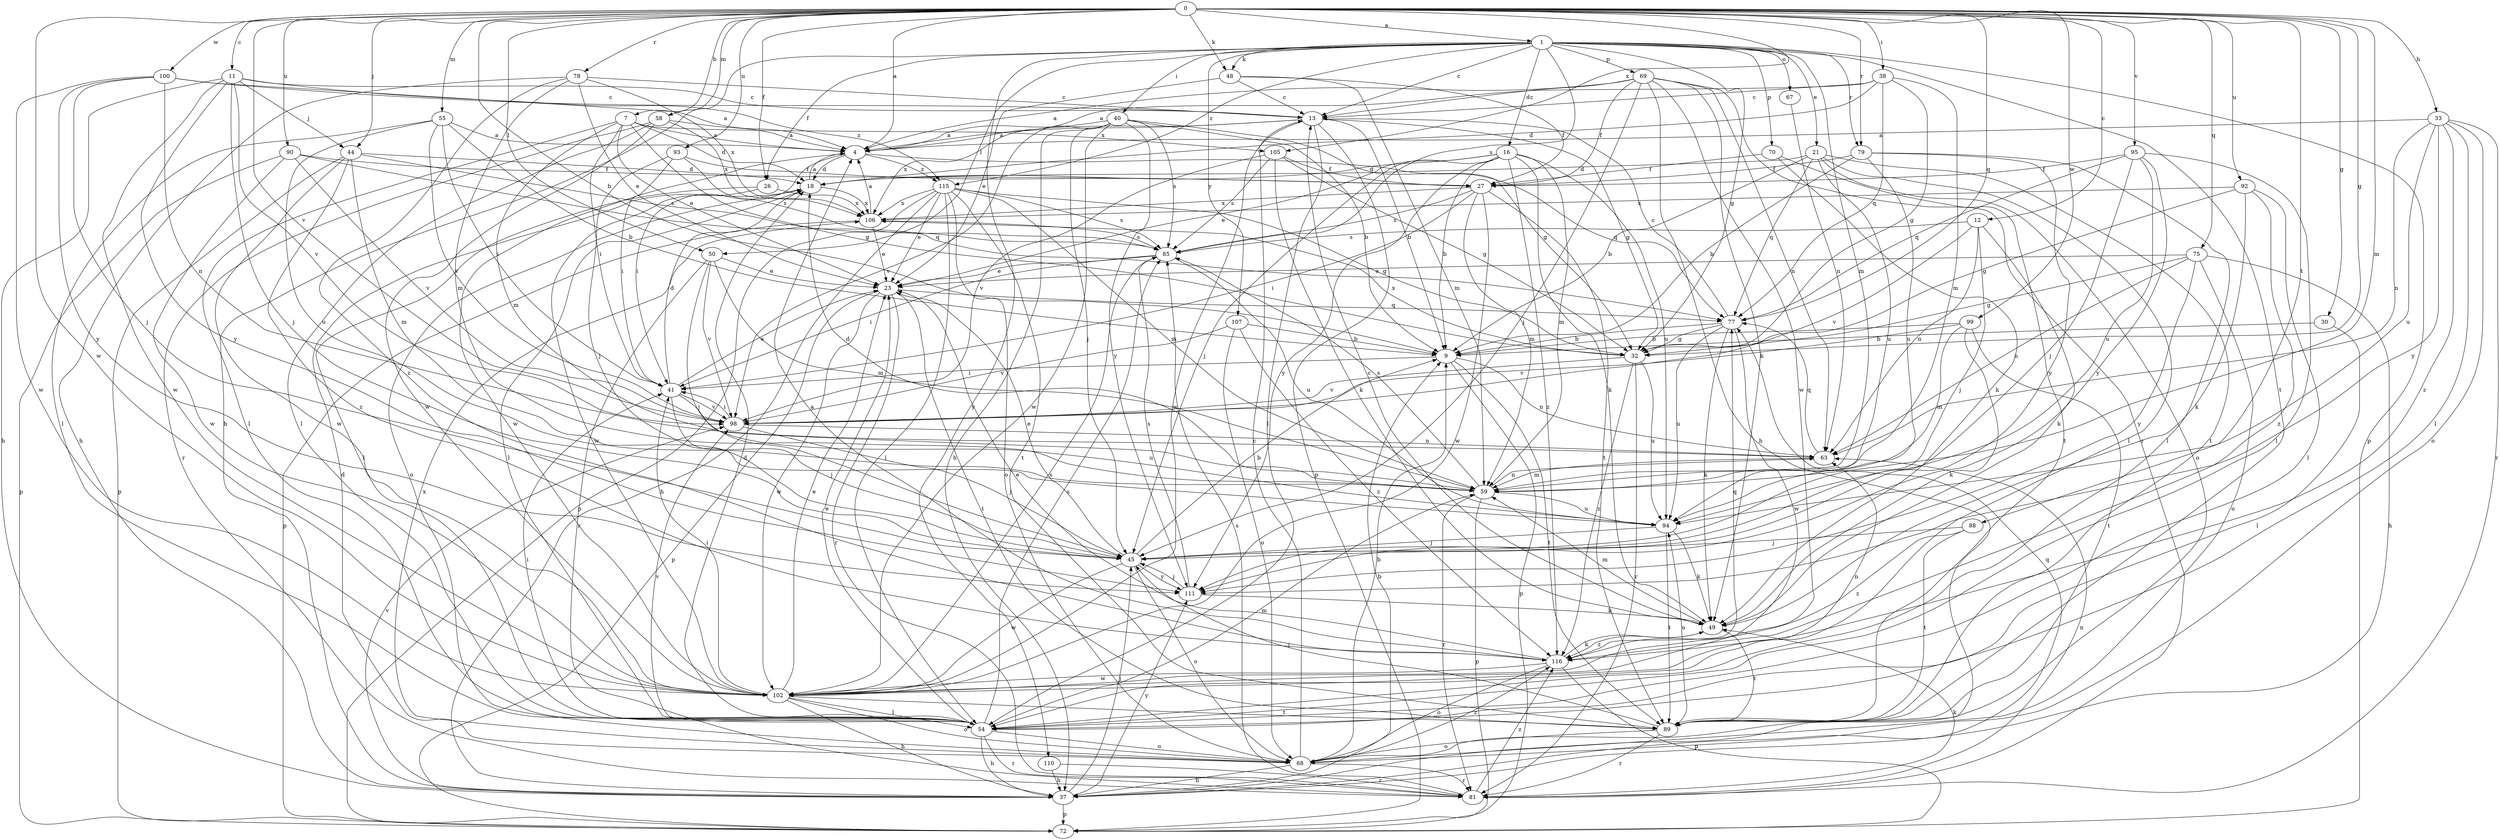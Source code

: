 strict digraph  {
0;
1;
4;
7;
9;
11;
12;
13;
16;
18;
21;
23;
26;
27;
30;
32;
33;
37;
38;
40;
41;
44;
45;
48;
49;
50;
54;
55;
58;
59;
63;
67;
68;
69;
70;
72;
75;
77;
78;
79;
81;
85;
88;
89;
90;
92;
93;
94;
95;
98;
99;
100;
102;
105;
106;
107;
110;
111;
115;
116;
0 -> 1  [label=a];
0 -> 4  [label=a];
0 -> 7  [label=b];
0 -> 9  [label=b];
0 -> 11  [label=c];
0 -> 12  [label=c];
0 -> 26  [label=f];
0 -> 30  [label=g];
0 -> 32  [label=g];
0 -> 33  [label=h];
0 -> 38  [label=i];
0 -> 44  [label=j];
0 -> 48  [label=k];
0 -> 50  [label=l];
0 -> 55  [label=m];
0 -> 58  [label=m];
0 -> 59  [label=m];
0 -> 75  [label=q];
0 -> 77  [label=q];
0 -> 78  [label=r];
0 -> 79  [label=r];
0 -> 88  [label=t];
0 -> 90  [label=u];
0 -> 92  [label=u];
0 -> 93  [label=u];
0 -> 95  [label=v];
0 -> 98  [label=v];
0 -> 99  [label=w];
0 -> 100  [label=w];
0 -> 102  [label=w];
0 -> 105  [label=x];
1 -> 13  [label=c];
1 -> 16  [label=d];
1 -> 21  [label=e];
1 -> 26  [label=f];
1 -> 32  [label=g];
1 -> 37  [label=h];
1 -> 40  [label=i];
1 -> 48  [label=k];
1 -> 50  [label=l];
1 -> 59  [label=m];
1 -> 67  [label=o];
1 -> 69  [label=p];
1 -> 70  [label=p];
1 -> 72  [label=p];
1 -> 79  [label=r];
1 -> 85  [label=s];
1 -> 89  [label=t];
1 -> 107  [label=y];
1 -> 110  [label=y];
1 -> 115  [label=z];
4 -> 18  [label=d];
4 -> 41  [label=i];
4 -> 77  [label=q];
4 -> 102  [label=w];
4 -> 115  [label=z];
7 -> 4  [label=a];
7 -> 18  [label=d];
7 -> 23  [label=e];
7 -> 32  [label=g];
7 -> 41  [label=i];
7 -> 54  [label=l];
7 -> 59  [label=m];
7 -> 105  [label=x];
9 -> 41  [label=i];
9 -> 63  [label=n];
9 -> 72  [label=p];
9 -> 89  [label=t];
11 -> 13  [label=c];
11 -> 37  [label=h];
11 -> 44  [label=j];
11 -> 45  [label=j];
11 -> 98  [label=v];
11 -> 102  [label=w];
11 -> 111  [label=y];
11 -> 115  [label=z];
12 -> 45  [label=j];
12 -> 49  [label=k];
12 -> 63  [label=n];
12 -> 85  [label=s];
12 -> 98  [label=v];
13 -> 4  [label=a];
13 -> 9  [label=b];
13 -> 32  [label=g];
13 -> 54  [label=l];
13 -> 72  [label=p];
13 -> 102  [label=w];
13 -> 106  [label=x];
16 -> 9  [label=b];
16 -> 18  [label=d];
16 -> 23  [label=e];
16 -> 45  [label=j];
16 -> 49  [label=k];
16 -> 59  [label=m];
16 -> 94  [label=u];
16 -> 111  [label=y];
16 -> 116  [label=z];
18 -> 4  [label=a];
18 -> 54  [label=l];
18 -> 68  [label=o];
18 -> 106  [label=x];
21 -> 9  [label=b];
21 -> 18  [label=d];
21 -> 54  [label=l];
21 -> 68  [label=o];
21 -> 77  [label=q];
21 -> 89  [label=t];
21 -> 94  [label=u];
23 -> 72  [label=p];
23 -> 77  [label=q];
23 -> 81  [label=r];
23 -> 89  [label=t];
23 -> 102  [label=w];
26 -> 54  [label=l];
26 -> 102  [label=w];
26 -> 106  [label=x];
27 -> 41  [label=i];
27 -> 59  [label=m];
27 -> 85  [label=s];
27 -> 89  [label=t];
27 -> 102  [label=w];
27 -> 106  [label=x];
30 -> 9  [label=b];
30 -> 54  [label=l];
32 -> 81  [label=r];
32 -> 94  [label=u];
32 -> 98  [label=v];
32 -> 106  [label=x];
32 -> 116  [label=z];
33 -> 4  [label=a];
33 -> 54  [label=l];
33 -> 63  [label=n];
33 -> 68  [label=o];
33 -> 81  [label=r];
33 -> 94  [label=u];
33 -> 111  [label=y];
33 -> 116  [label=z];
37 -> 9  [label=b];
37 -> 45  [label=j];
37 -> 72  [label=p];
37 -> 77  [label=q];
37 -> 98  [label=v];
37 -> 111  [label=y];
38 -> 4  [label=a];
38 -> 13  [label=c];
38 -> 18  [label=d];
38 -> 32  [label=g];
38 -> 59  [label=m];
38 -> 77  [label=q];
40 -> 4  [label=a];
40 -> 9  [label=b];
40 -> 32  [label=g];
40 -> 37  [label=h];
40 -> 45  [label=j];
40 -> 85  [label=s];
40 -> 98  [label=v];
40 -> 102  [label=w];
40 -> 111  [label=y];
41 -> 18  [label=d];
41 -> 23  [label=e];
41 -> 45  [label=j];
41 -> 94  [label=u];
41 -> 98  [label=v];
44 -> 18  [label=d];
44 -> 59  [label=m];
44 -> 72  [label=p];
44 -> 85  [label=s];
44 -> 102  [label=w];
44 -> 116  [label=z];
45 -> 9  [label=b];
45 -> 23  [label=e];
45 -> 68  [label=o];
45 -> 102  [label=w];
45 -> 111  [label=y];
48 -> 13  [label=c];
48 -> 23  [label=e];
48 -> 27  [label=f];
48 -> 59  [label=m];
49 -> 13  [label=c];
49 -> 59  [label=m];
49 -> 89  [label=t];
49 -> 116  [label=z];
50 -> 23  [label=e];
50 -> 45  [label=j];
50 -> 59  [label=m];
50 -> 81  [label=r];
50 -> 98  [label=v];
54 -> 18  [label=d];
54 -> 23  [label=e];
54 -> 37  [label=h];
54 -> 41  [label=i];
54 -> 59  [label=m];
54 -> 68  [label=o];
54 -> 81  [label=r];
54 -> 85  [label=s];
54 -> 98  [label=v];
55 -> 4  [label=a];
55 -> 9  [label=b];
55 -> 41  [label=i];
55 -> 54  [label=l];
55 -> 94  [label=u];
55 -> 98  [label=v];
58 -> 4  [label=a];
58 -> 54  [label=l];
58 -> 81  [label=r];
58 -> 102  [label=w];
58 -> 106  [label=x];
59 -> 18  [label=d];
59 -> 63  [label=n];
59 -> 72  [label=p];
59 -> 81  [label=r];
59 -> 85  [label=s];
59 -> 94  [label=u];
63 -> 59  [label=m];
63 -> 77  [label=q];
67 -> 63  [label=n];
68 -> 9  [label=b];
68 -> 13  [label=c];
68 -> 18  [label=d];
68 -> 37  [label=h];
68 -> 81  [label=r];
68 -> 106  [label=x];
68 -> 116  [label=z];
69 -> 4  [label=a];
69 -> 13  [label=c];
69 -> 27  [label=f];
69 -> 37  [label=h];
69 -> 45  [label=j];
69 -> 49  [label=k];
69 -> 63  [label=n];
69 -> 81  [label=r];
69 -> 102  [label=w];
70 -> 27  [label=f];
70 -> 49  [label=k];
70 -> 89  [label=t];
75 -> 23  [label=e];
75 -> 32  [label=g];
75 -> 37  [label=h];
75 -> 63  [label=n];
75 -> 68  [label=o];
75 -> 111  [label=y];
77 -> 9  [label=b];
77 -> 13  [label=c];
77 -> 32  [label=g];
77 -> 49  [label=k];
77 -> 94  [label=u];
77 -> 102  [label=w];
78 -> 13  [label=c];
78 -> 23  [label=e];
78 -> 37  [label=h];
78 -> 59  [label=m];
78 -> 106  [label=x];
78 -> 116  [label=z];
79 -> 9  [label=b];
79 -> 27  [label=f];
79 -> 54  [label=l];
79 -> 94  [label=u];
79 -> 111  [label=y];
81 -> 49  [label=k];
81 -> 63  [label=n];
81 -> 85  [label=s];
81 -> 116  [label=z];
85 -> 23  [label=e];
85 -> 41  [label=i];
85 -> 94  [label=u];
88 -> 45  [label=j];
88 -> 89  [label=t];
88 -> 116  [label=z];
89 -> 45  [label=j];
89 -> 68  [label=o];
89 -> 81  [label=r];
89 -> 94  [label=u];
90 -> 27  [label=f];
90 -> 72  [label=p];
90 -> 77  [label=q];
90 -> 98  [label=v];
90 -> 102  [label=w];
92 -> 32  [label=g];
92 -> 49  [label=k];
92 -> 54  [label=l];
92 -> 106  [label=x];
92 -> 116  [label=z];
93 -> 27  [label=f];
93 -> 41  [label=i];
93 -> 45  [label=j];
93 -> 85  [label=s];
94 -> 45  [label=j];
94 -> 49  [label=k];
94 -> 89  [label=t];
95 -> 27  [label=f];
95 -> 45  [label=j];
95 -> 54  [label=l];
95 -> 77  [label=q];
95 -> 94  [label=u];
95 -> 111  [label=y];
98 -> 41  [label=i];
98 -> 45  [label=j];
98 -> 63  [label=n];
99 -> 9  [label=b];
99 -> 49  [label=k];
99 -> 59  [label=m];
99 -> 89  [label=t];
99 -> 98  [label=v];
100 -> 4  [label=a];
100 -> 13  [label=c];
100 -> 45  [label=j];
100 -> 63  [label=n];
100 -> 102  [label=w];
100 -> 111  [label=y];
102 -> 23  [label=e];
102 -> 37  [label=h];
102 -> 41  [label=i];
102 -> 54  [label=l];
102 -> 63  [label=n];
102 -> 68  [label=o];
102 -> 85  [label=s];
102 -> 89  [label=t];
105 -> 27  [label=f];
105 -> 32  [label=g];
105 -> 49  [label=k];
105 -> 85  [label=s];
105 -> 98  [label=v];
106 -> 4  [label=a];
106 -> 23  [label=e];
106 -> 72  [label=p];
106 -> 85  [label=s];
107 -> 9  [label=b];
107 -> 68  [label=o];
107 -> 98  [label=v];
107 -> 116  [label=z];
110 -> 37  [label=h];
110 -> 81  [label=r];
111 -> 45  [label=j];
111 -> 49  [label=k];
111 -> 85  [label=s];
115 -> 23  [label=e];
115 -> 32  [label=g];
115 -> 37  [label=h];
115 -> 54  [label=l];
115 -> 59  [label=m];
115 -> 68  [label=o];
115 -> 72  [label=p];
115 -> 85  [label=s];
115 -> 89  [label=t];
115 -> 106  [label=x];
116 -> 4  [label=a];
116 -> 23  [label=e];
116 -> 49  [label=k];
116 -> 68  [label=o];
116 -> 72  [label=p];
116 -> 77  [label=q];
116 -> 102  [label=w];
}
